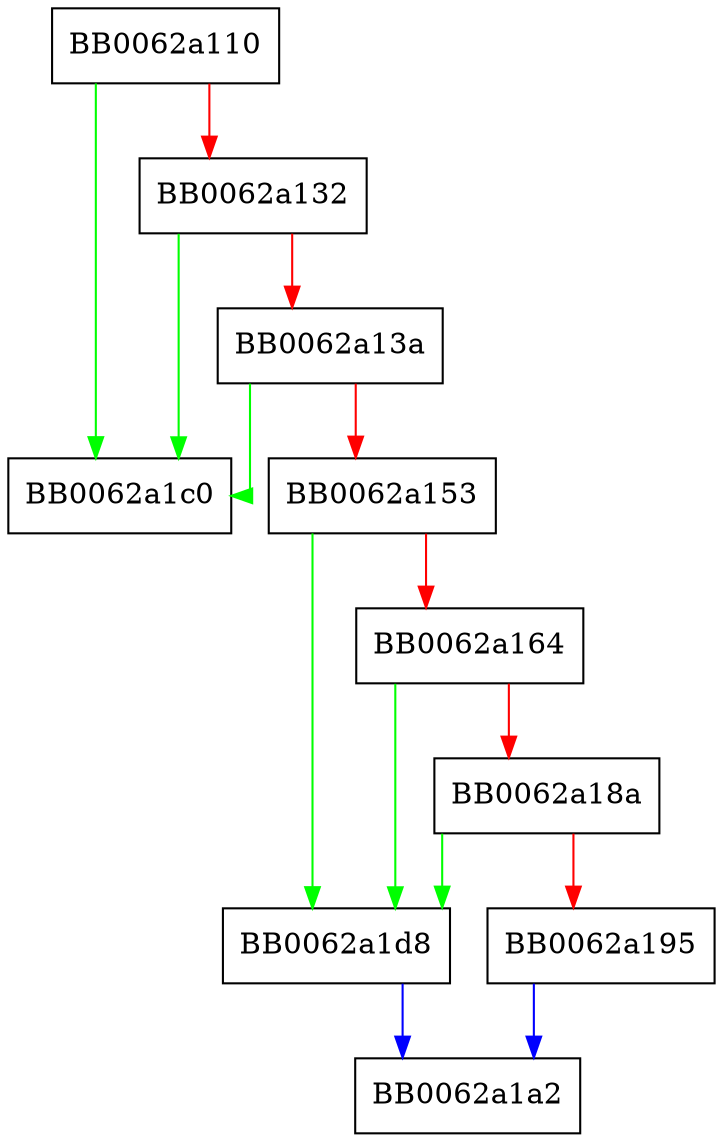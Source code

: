 digraph ossl_method_store_cache_get {
  node [shape="box"];
  graph [splines=ortho];
  BB0062a110 -> BB0062a1c0 [color="green"];
  BB0062a110 -> BB0062a132 [color="red"];
  BB0062a132 -> BB0062a1c0 [color="green"];
  BB0062a132 -> BB0062a13a [color="red"];
  BB0062a13a -> BB0062a1c0 [color="green"];
  BB0062a13a -> BB0062a153 [color="red"];
  BB0062a153 -> BB0062a1d8 [color="green"];
  BB0062a153 -> BB0062a164 [color="red"];
  BB0062a164 -> BB0062a1d8 [color="green"];
  BB0062a164 -> BB0062a18a [color="red"];
  BB0062a18a -> BB0062a1d8 [color="green"];
  BB0062a18a -> BB0062a195 [color="red"];
  BB0062a195 -> BB0062a1a2 [color="blue"];
  BB0062a1d8 -> BB0062a1a2 [color="blue"];
}